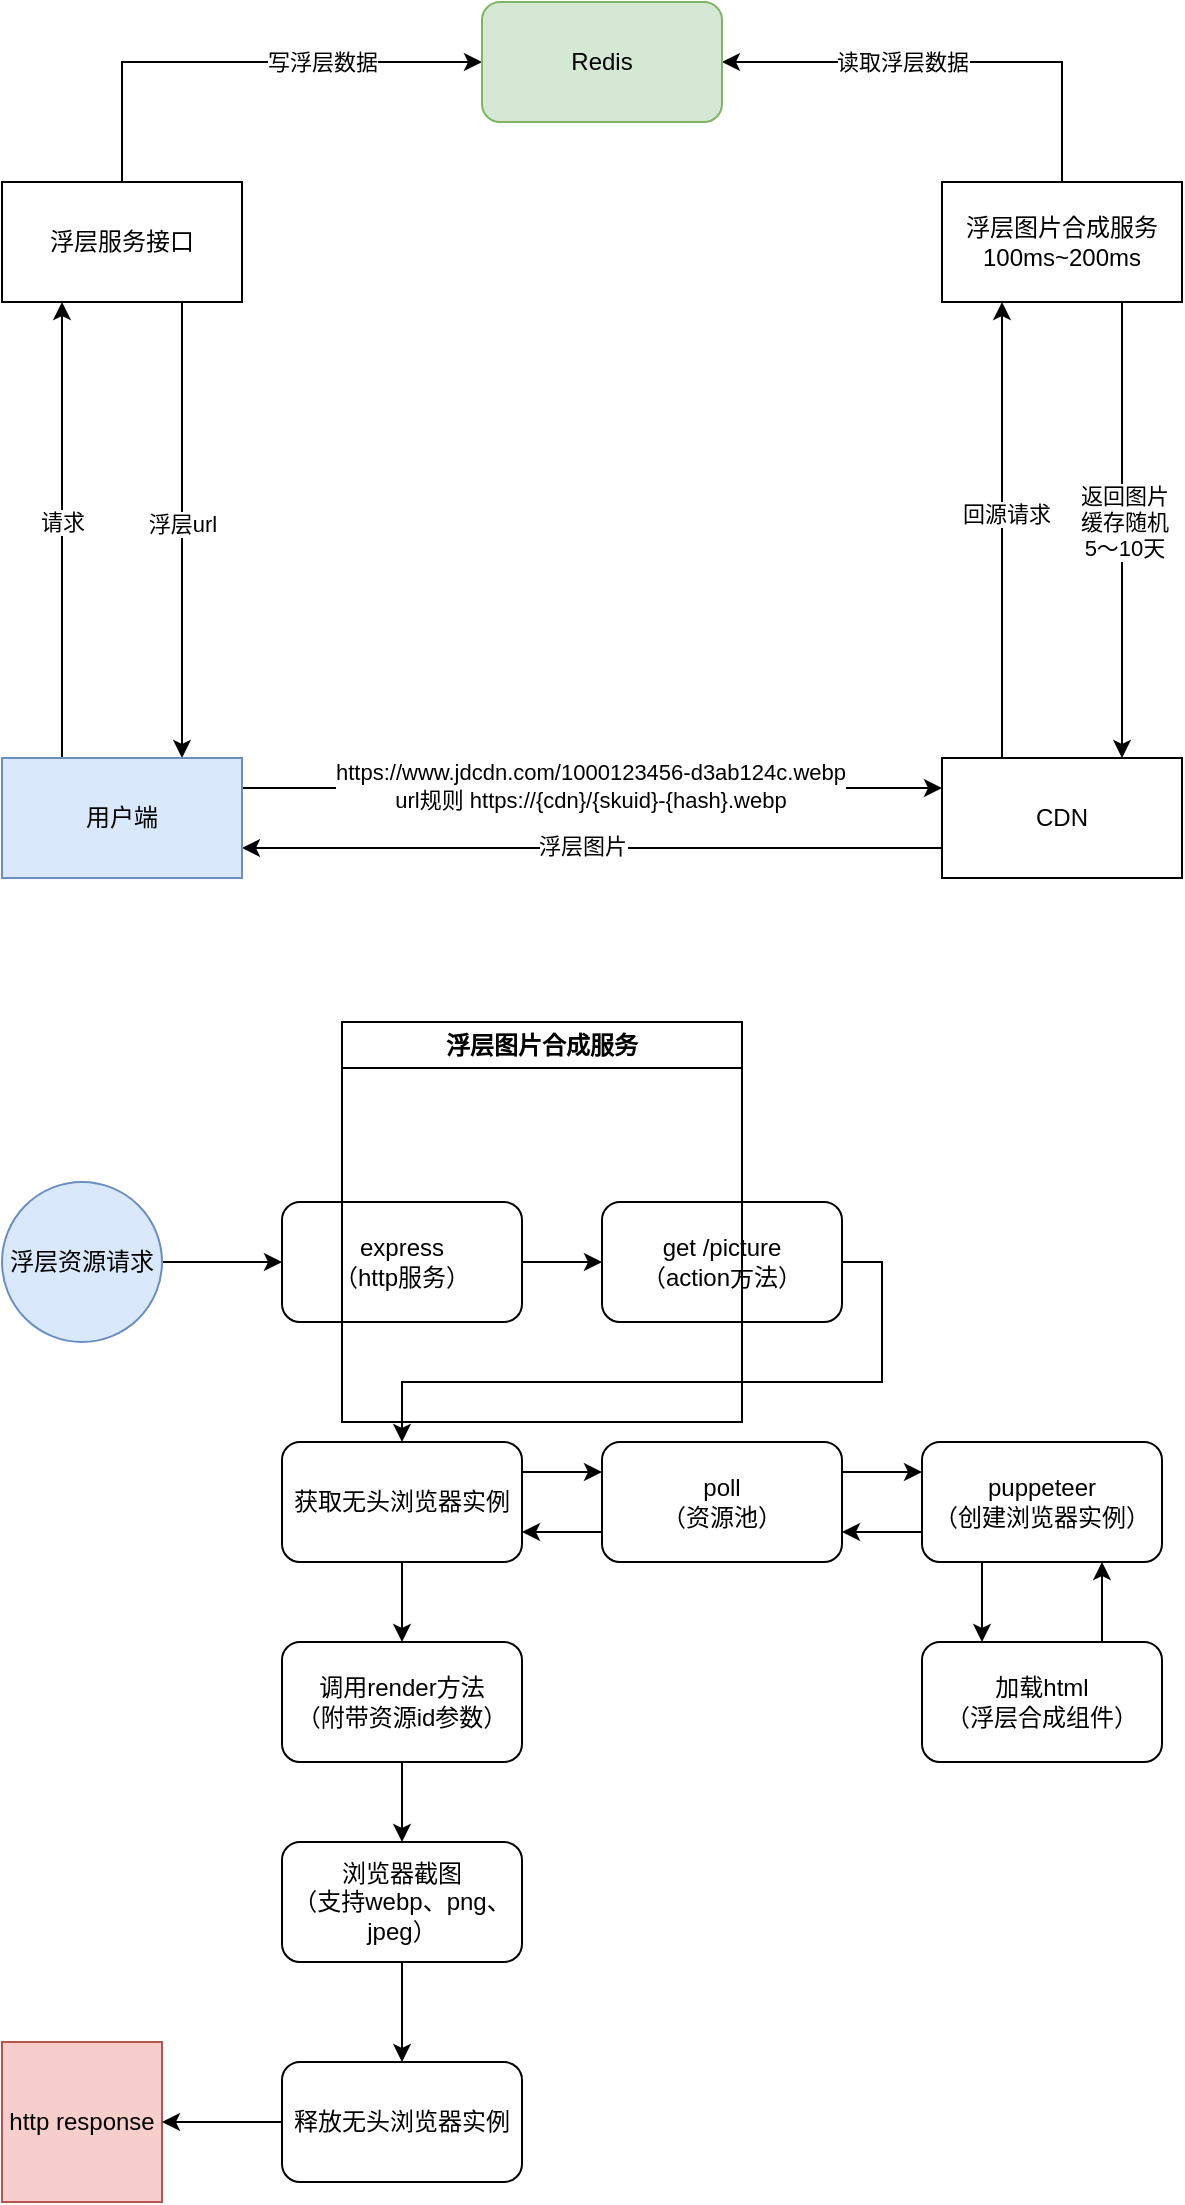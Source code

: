 <mxfile version="21.8.2" type="github">
  <diagram name="第 1 页" id="UtRuw29SjOKGwfxvPIrn">
    <mxGraphModel dx="1306" dy="821" grid="1" gridSize="10" guides="1" tooltips="1" connect="1" arrows="1" fold="1" page="1" pageScale="1" pageWidth="827" pageHeight="1169" math="0" shadow="0">
      <root>
        <mxCell id="0" />
        <mxCell id="1" parent="0" />
        <mxCell id="rxWeCgGi8lzgWZVwLI7x-19" style="edgeStyle=orthogonalEdgeStyle;rounded=0;orthogonalLoop=1;jettySize=auto;html=1;exitX=0.5;exitY=0;exitDx=0;exitDy=0;entryX=0;entryY=0.5;entryDx=0;entryDy=0;" edge="1" parent="1" source="rxWeCgGi8lzgWZVwLI7x-1" target="rxWeCgGi8lzgWZVwLI7x-4">
          <mxGeometry relative="1" as="geometry" />
        </mxCell>
        <mxCell id="rxWeCgGi8lzgWZVwLI7x-20" value="写浮层数据" style="edgeLabel;html=1;align=center;verticalAlign=middle;resizable=0;points=[];" vertex="1" connectable="0" parent="rxWeCgGi8lzgWZVwLI7x-19">
          <mxGeometry x="0.188" y="-2" relative="1" as="geometry">
            <mxPoint x="17" y="-2" as="offset" />
          </mxGeometry>
        </mxCell>
        <mxCell id="rxWeCgGi8lzgWZVwLI7x-30" style="edgeStyle=orthogonalEdgeStyle;rounded=0;orthogonalLoop=1;jettySize=auto;html=1;exitX=0.75;exitY=1;exitDx=0;exitDy=0;entryX=0.75;entryY=0;entryDx=0;entryDy=0;" edge="1" parent="1" source="rxWeCgGi8lzgWZVwLI7x-1" target="rxWeCgGi8lzgWZVwLI7x-26">
          <mxGeometry relative="1" as="geometry" />
        </mxCell>
        <mxCell id="rxWeCgGi8lzgWZVwLI7x-33" value="浮层url" style="edgeLabel;html=1;align=center;verticalAlign=middle;resizable=0;points=[];" vertex="1" connectable="0" parent="rxWeCgGi8lzgWZVwLI7x-30">
          <mxGeometry x="-0.029" relative="1" as="geometry">
            <mxPoint as="offset" />
          </mxGeometry>
        </mxCell>
        <mxCell id="rxWeCgGi8lzgWZVwLI7x-1" value="浮层服务接口" style="rounded=0;whiteSpace=wrap;html=1;" vertex="1" parent="1">
          <mxGeometry x="120" y="140" width="120" height="60" as="geometry" />
        </mxCell>
        <mxCell id="rxWeCgGi8lzgWZVwLI7x-18" value="读取浮层数据" style="edgeStyle=orthogonalEdgeStyle;rounded=0;orthogonalLoop=1;jettySize=auto;html=1;exitX=0.5;exitY=0;exitDx=0;exitDy=0;entryX=1;entryY=0.5;entryDx=0;entryDy=0;" edge="1" parent="1" source="rxWeCgGi8lzgWZVwLI7x-2" target="rxWeCgGi8lzgWZVwLI7x-4">
          <mxGeometry x="0.217" relative="1" as="geometry">
            <Array as="points">
              <mxPoint x="650" y="80" />
            </Array>
            <mxPoint as="offset" />
          </mxGeometry>
        </mxCell>
        <mxCell id="rxWeCgGi8lzgWZVwLI7x-21" style="edgeStyle=orthogonalEdgeStyle;rounded=0;orthogonalLoop=1;jettySize=auto;html=1;exitX=0.75;exitY=1;exitDx=0;exitDy=0;entryX=0.75;entryY=0;entryDx=0;entryDy=0;" edge="1" parent="1" source="rxWeCgGi8lzgWZVwLI7x-2" target="rxWeCgGi8lzgWZVwLI7x-3">
          <mxGeometry relative="1" as="geometry" />
        </mxCell>
        <mxCell id="rxWeCgGi8lzgWZVwLI7x-37" value="返回图片&lt;br&gt;缓存随机&lt;br&gt;5～10天" style="edgeLabel;html=1;align=center;verticalAlign=middle;resizable=0;points=[];" vertex="1" connectable="0" parent="rxWeCgGi8lzgWZVwLI7x-21">
          <mxGeometry x="-0.053" y="1" relative="1" as="geometry">
            <mxPoint y="2" as="offset" />
          </mxGeometry>
        </mxCell>
        <mxCell id="rxWeCgGi8lzgWZVwLI7x-2" value="浮层图片合成服务&lt;br&gt;100ms~200ms" style="rounded=0;whiteSpace=wrap;html=1;" vertex="1" parent="1">
          <mxGeometry x="590" y="140" width="120" height="60" as="geometry" />
        </mxCell>
        <mxCell id="rxWeCgGi8lzgWZVwLI7x-22" style="edgeStyle=orthogonalEdgeStyle;rounded=0;orthogonalLoop=1;jettySize=auto;html=1;exitX=0.25;exitY=0;exitDx=0;exitDy=0;entryX=0.25;entryY=1;entryDx=0;entryDy=0;" edge="1" parent="1" source="rxWeCgGi8lzgWZVwLI7x-3" target="rxWeCgGi8lzgWZVwLI7x-2">
          <mxGeometry relative="1" as="geometry" />
        </mxCell>
        <mxCell id="rxWeCgGi8lzgWZVwLI7x-36" value="回源请求" style="edgeLabel;html=1;align=center;verticalAlign=middle;resizable=0;points=[];" vertex="1" connectable="0" parent="rxWeCgGi8lzgWZVwLI7x-22">
          <mxGeometry x="0.07" y="-2" relative="1" as="geometry">
            <mxPoint as="offset" />
          </mxGeometry>
        </mxCell>
        <mxCell id="rxWeCgGi8lzgWZVwLI7x-28" style="edgeStyle=orthogonalEdgeStyle;rounded=0;orthogonalLoop=1;jettySize=auto;html=1;exitX=0;exitY=0.75;exitDx=0;exitDy=0;entryX=1;entryY=0.75;entryDx=0;entryDy=0;" edge="1" parent="1" source="rxWeCgGi8lzgWZVwLI7x-3" target="rxWeCgGi8lzgWZVwLI7x-26">
          <mxGeometry relative="1" as="geometry">
            <mxPoint x="320" y="473" as="targetPoint" />
          </mxGeometry>
        </mxCell>
        <mxCell id="rxWeCgGi8lzgWZVwLI7x-38" value="浮层图片" style="edgeLabel;html=1;align=center;verticalAlign=middle;resizable=0;points=[];" vertex="1" connectable="0" parent="rxWeCgGi8lzgWZVwLI7x-28">
          <mxGeometry x="0.029" y="-1" relative="1" as="geometry">
            <mxPoint as="offset" />
          </mxGeometry>
        </mxCell>
        <mxCell id="rxWeCgGi8lzgWZVwLI7x-3" value="CDN" style="rounded=0;whiteSpace=wrap;html=1;" vertex="1" parent="1">
          <mxGeometry x="590" y="428" width="120" height="60" as="geometry" />
        </mxCell>
        <mxCell id="rxWeCgGi8lzgWZVwLI7x-4" value="Redis" style="rounded=1;whiteSpace=wrap;html=1;fillColor=#d5e8d4;strokeColor=#82b366;" vertex="1" parent="1">
          <mxGeometry x="360" y="50" width="120" height="60" as="geometry" />
        </mxCell>
        <mxCell id="rxWeCgGi8lzgWZVwLI7x-27" style="edgeStyle=orthogonalEdgeStyle;rounded=0;orthogonalLoop=1;jettySize=auto;html=1;exitX=1;exitY=0.25;exitDx=0;exitDy=0;entryX=0;entryY=0.25;entryDx=0;entryDy=0;" edge="1" parent="1" source="rxWeCgGi8lzgWZVwLI7x-26" target="rxWeCgGi8lzgWZVwLI7x-3">
          <mxGeometry relative="1" as="geometry">
            <mxPoint x="320" y="443" as="sourcePoint" />
          </mxGeometry>
        </mxCell>
        <mxCell id="rxWeCgGi8lzgWZVwLI7x-35" value="https://www.jdcdn.com/1000123456-d3ab124c.webp&lt;br&gt;url规则 https://{cdn}/{skuid}-{hash}.webp" style="edgeLabel;html=1;align=center;verticalAlign=middle;resizable=0;points=[];" vertex="1" connectable="0" parent="rxWeCgGi8lzgWZVwLI7x-27">
          <mxGeometry x="-0.091" y="1" relative="1" as="geometry">
            <mxPoint x="15" as="offset" />
          </mxGeometry>
        </mxCell>
        <mxCell id="rxWeCgGi8lzgWZVwLI7x-29" style="edgeStyle=orthogonalEdgeStyle;rounded=0;orthogonalLoop=1;jettySize=auto;html=1;exitX=0.25;exitY=0;exitDx=0;exitDy=0;entryX=0.25;entryY=1;entryDx=0;entryDy=0;" edge="1" parent="1" source="rxWeCgGi8lzgWZVwLI7x-26" target="rxWeCgGi8lzgWZVwLI7x-1">
          <mxGeometry relative="1" as="geometry" />
        </mxCell>
        <mxCell id="rxWeCgGi8lzgWZVwLI7x-31" value="请求" style="edgeLabel;html=1;align=center;verticalAlign=middle;resizable=0;points=[];" vertex="1" connectable="0" parent="rxWeCgGi8lzgWZVwLI7x-29">
          <mxGeometry x="0.086" relative="1" as="geometry">
            <mxPoint y="6" as="offset" />
          </mxGeometry>
        </mxCell>
        <mxCell id="rxWeCgGi8lzgWZVwLI7x-26" value="用户端" style="rounded=0;whiteSpace=wrap;html=1;fillColor=#dae8fc;strokeColor=#6c8ebf;" vertex="1" parent="1">
          <mxGeometry x="120" y="428" width="120" height="60" as="geometry" />
        </mxCell>
        <mxCell id="rxWeCgGi8lzgWZVwLI7x-81" style="edgeStyle=orthogonalEdgeStyle;rounded=0;orthogonalLoop=1;jettySize=auto;html=1;exitX=1;exitY=0.5;exitDx=0;exitDy=0;entryX=0;entryY=0.5;entryDx=0;entryDy=0;" edge="1" parent="1" source="rxWeCgGi8lzgWZVwLI7x-39" target="rxWeCgGi8lzgWZVwLI7x-44">
          <mxGeometry relative="1" as="geometry" />
        </mxCell>
        <mxCell id="rxWeCgGi8lzgWZVwLI7x-39" value="express&lt;br&gt;（http服务）" style="rounded=1;whiteSpace=wrap;html=1;" vertex="1" parent="1">
          <mxGeometry x="260" y="650" width="120" height="60" as="geometry" />
        </mxCell>
        <mxCell id="rxWeCgGi8lzgWZVwLI7x-71" style="edgeStyle=orthogonalEdgeStyle;rounded=0;orthogonalLoop=1;jettySize=auto;html=1;exitX=0;exitY=0.75;exitDx=0;exitDy=0;entryX=1;entryY=0.75;entryDx=0;entryDy=0;" edge="1" parent="1" source="rxWeCgGi8lzgWZVwLI7x-40" target="rxWeCgGi8lzgWZVwLI7x-53">
          <mxGeometry relative="1" as="geometry" />
        </mxCell>
        <mxCell id="rxWeCgGi8lzgWZVwLI7x-72" style="edgeStyle=orthogonalEdgeStyle;rounded=0;orthogonalLoop=1;jettySize=auto;html=1;exitX=1;exitY=0.25;exitDx=0;exitDy=0;entryX=0;entryY=0.25;entryDx=0;entryDy=0;" edge="1" parent="1" source="rxWeCgGi8lzgWZVwLI7x-40" target="rxWeCgGi8lzgWZVwLI7x-41">
          <mxGeometry relative="1" as="geometry" />
        </mxCell>
        <mxCell id="rxWeCgGi8lzgWZVwLI7x-40" value="poll&lt;br&gt;（资源池）" style="rounded=1;whiteSpace=wrap;html=1;" vertex="1" parent="1">
          <mxGeometry x="420" y="770" width="120" height="60" as="geometry" />
        </mxCell>
        <mxCell id="rxWeCgGi8lzgWZVwLI7x-61" style="edgeStyle=orthogonalEdgeStyle;rounded=0;orthogonalLoop=1;jettySize=auto;html=1;exitX=0.25;exitY=1;exitDx=0;exitDy=0;entryX=0.25;entryY=0;entryDx=0;entryDy=0;" edge="1" parent="1" source="rxWeCgGi8lzgWZVwLI7x-41" target="rxWeCgGi8lzgWZVwLI7x-59">
          <mxGeometry relative="1" as="geometry" />
        </mxCell>
        <mxCell id="rxWeCgGi8lzgWZVwLI7x-73" style="edgeStyle=orthogonalEdgeStyle;rounded=0;orthogonalLoop=1;jettySize=auto;html=1;exitX=0;exitY=0.75;exitDx=0;exitDy=0;entryX=1;entryY=0.75;entryDx=0;entryDy=0;" edge="1" parent="1" source="rxWeCgGi8lzgWZVwLI7x-41" target="rxWeCgGi8lzgWZVwLI7x-40">
          <mxGeometry relative="1" as="geometry" />
        </mxCell>
        <mxCell id="rxWeCgGi8lzgWZVwLI7x-41" value="puppeteer&lt;br&gt;（创建浏览器实例）" style="rounded=1;whiteSpace=wrap;html=1;" vertex="1" parent="1">
          <mxGeometry x="580" y="770" width="120" height="60" as="geometry" />
        </mxCell>
        <mxCell id="rxWeCgGi8lzgWZVwLI7x-64" style="edgeStyle=orthogonalEdgeStyle;rounded=0;orthogonalLoop=1;jettySize=auto;html=1;exitX=1;exitY=0.5;exitDx=0;exitDy=0;" edge="1" parent="1" source="rxWeCgGi8lzgWZVwLI7x-42" target="rxWeCgGi8lzgWZVwLI7x-39">
          <mxGeometry relative="1" as="geometry" />
        </mxCell>
        <mxCell id="rxWeCgGi8lzgWZVwLI7x-42" value="浮层资源请求" style="ellipse;whiteSpace=wrap;html=1;aspect=fixed;fillColor=#dae8fc;strokeColor=#6c8ebf;" vertex="1" parent="1">
          <mxGeometry x="120" y="640" width="80" height="80" as="geometry" />
        </mxCell>
        <mxCell id="rxWeCgGi8lzgWZVwLI7x-82" style="edgeStyle=orthogonalEdgeStyle;rounded=0;orthogonalLoop=1;jettySize=auto;html=1;exitX=1;exitY=0.5;exitDx=0;exitDy=0;entryX=0.5;entryY=0;entryDx=0;entryDy=0;" edge="1" parent="1" source="rxWeCgGi8lzgWZVwLI7x-44" target="rxWeCgGi8lzgWZVwLI7x-53">
          <mxGeometry relative="1" as="geometry" />
        </mxCell>
        <mxCell id="rxWeCgGi8lzgWZVwLI7x-44" value="get /picture&lt;br&gt;（action方法）" style="rounded=1;whiteSpace=wrap;html=1;" vertex="1" parent="1">
          <mxGeometry x="420" y="650" width="120" height="60" as="geometry" />
        </mxCell>
        <mxCell id="rxWeCgGi8lzgWZVwLI7x-67" style="edgeStyle=orthogonalEdgeStyle;rounded=0;orthogonalLoop=1;jettySize=auto;html=1;exitX=0.5;exitY=1;exitDx=0;exitDy=0;" edge="1" parent="1" source="rxWeCgGi8lzgWZVwLI7x-53" target="rxWeCgGi8lzgWZVwLI7x-65">
          <mxGeometry relative="1" as="geometry" />
        </mxCell>
        <mxCell id="rxWeCgGi8lzgWZVwLI7x-70" style="edgeStyle=orthogonalEdgeStyle;rounded=0;orthogonalLoop=1;jettySize=auto;html=1;exitX=1;exitY=0.25;exitDx=0;exitDy=0;entryX=0;entryY=0.25;entryDx=0;entryDy=0;" edge="1" parent="1" source="rxWeCgGi8lzgWZVwLI7x-53" target="rxWeCgGi8lzgWZVwLI7x-40">
          <mxGeometry relative="1" as="geometry" />
        </mxCell>
        <mxCell id="rxWeCgGi8lzgWZVwLI7x-53" value="获取无头浏览器实例" style="rounded=1;whiteSpace=wrap;html=1;" vertex="1" parent="1">
          <mxGeometry x="260" y="770" width="120" height="60" as="geometry" />
        </mxCell>
        <mxCell id="rxWeCgGi8lzgWZVwLI7x-63" style="edgeStyle=orthogonalEdgeStyle;rounded=0;orthogonalLoop=1;jettySize=auto;html=1;exitX=0.75;exitY=0;exitDx=0;exitDy=0;entryX=0.75;entryY=1;entryDx=0;entryDy=0;" edge="1" parent="1" source="rxWeCgGi8lzgWZVwLI7x-59" target="rxWeCgGi8lzgWZVwLI7x-41">
          <mxGeometry relative="1" as="geometry" />
        </mxCell>
        <mxCell id="rxWeCgGi8lzgWZVwLI7x-59" value="加载html&lt;br&gt;（浮层合成组件）" style="rounded=1;whiteSpace=wrap;html=1;" vertex="1" parent="1">
          <mxGeometry x="580" y="870" width="120" height="60" as="geometry" />
        </mxCell>
        <mxCell id="rxWeCgGi8lzgWZVwLI7x-69" style="edgeStyle=orthogonalEdgeStyle;rounded=0;orthogonalLoop=1;jettySize=auto;html=1;exitX=0.5;exitY=1;exitDx=0;exitDy=0;entryX=0.5;entryY=0;entryDx=0;entryDy=0;" edge="1" parent="1" source="rxWeCgGi8lzgWZVwLI7x-65" target="rxWeCgGi8lzgWZVwLI7x-68">
          <mxGeometry relative="1" as="geometry" />
        </mxCell>
        <mxCell id="rxWeCgGi8lzgWZVwLI7x-65" value="调用render方法&lt;br&gt;（附带资源id参数）" style="rounded=1;whiteSpace=wrap;html=1;" vertex="1" parent="1">
          <mxGeometry x="260" y="870" width="120" height="60" as="geometry" />
        </mxCell>
        <mxCell id="rxWeCgGi8lzgWZVwLI7x-79" style="edgeStyle=orthogonalEdgeStyle;rounded=0;orthogonalLoop=1;jettySize=auto;html=1;exitX=0.5;exitY=1;exitDx=0;exitDy=0;entryX=0.5;entryY=0;entryDx=0;entryDy=0;" edge="1" parent="1" source="rxWeCgGi8lzgWZVwLI7x-68" target="rxWeCgGi8lzgWZVwLI7x-78">
          <mxGeometry relative="1" as="geometry" />
        </mxCell>
        <mxCell id="rxWeCgGi8lzgWZVwLI7x-68" value="浏览器截图&lt;br&gt;（支持webp、png、jpeg）" style="rounded=1;whiteSpace=wrap;html=1;" vertex="1" parent="1">
          <mxGeometry x="260" y="970" width="120" height="60" as="geometry" />
        </mxCell>
        <mxCell id="rxWeCgGi8lzgWZVwLI7x-76" value="http response" style="whiteSpace=wrap;html=1;aspect=fixed;fillColor=#f8cecc;strokeColor=#b85450;" vertex="1" parent="1">
          <mxGeometry x="120" y="1070" width="80" height="80" as="geometry" />
        </mxCell>
        <mxCell id="rxWeCgGi8lzgWZVwLI7x-80" style="edgeStyle=orthogonalEdgeStyle;rounded=0;orthogonalLoop=1;jettySize=auto;html=1;exitX=0;exitY=0.5;exitDx=0;exitDy=0;entryX=1;entryY=0.5;entryDx=0;entryDy=0;" edge="1" parent="1" source="rxWeCgGi8lzgWZVwLI7x-78" target="rxWeCgGi8lzgWZVwLI7x-76">
          <mxGeometry relative="1" as="geometry" />
        </mxCell>
        <mxCell id="rxWeCgGi8lzgWZVwLI7x-78" value="释放无头浏览器实例" style="rounded=1;whiteSpace=wrap;html=1;" vertex="1" parent="1">
          <mxGeometry x="260" y="1080" width="120" height="60" as="geometry" />
        </mxCell>
        <mxCell id="rxWeCgGi8lzgWZVwLI7x-86" value="浮层图片合成服务" style="swimlane;whiteSpace=wrap;html=1;" vertex="1" parent="1">
          <mxGeometry x="290" y="560" width="200" height="200" as="geometry" />
        </mxCell>
      </root>
    </mxGraphModel>
  </diagram>
</mxfile>
